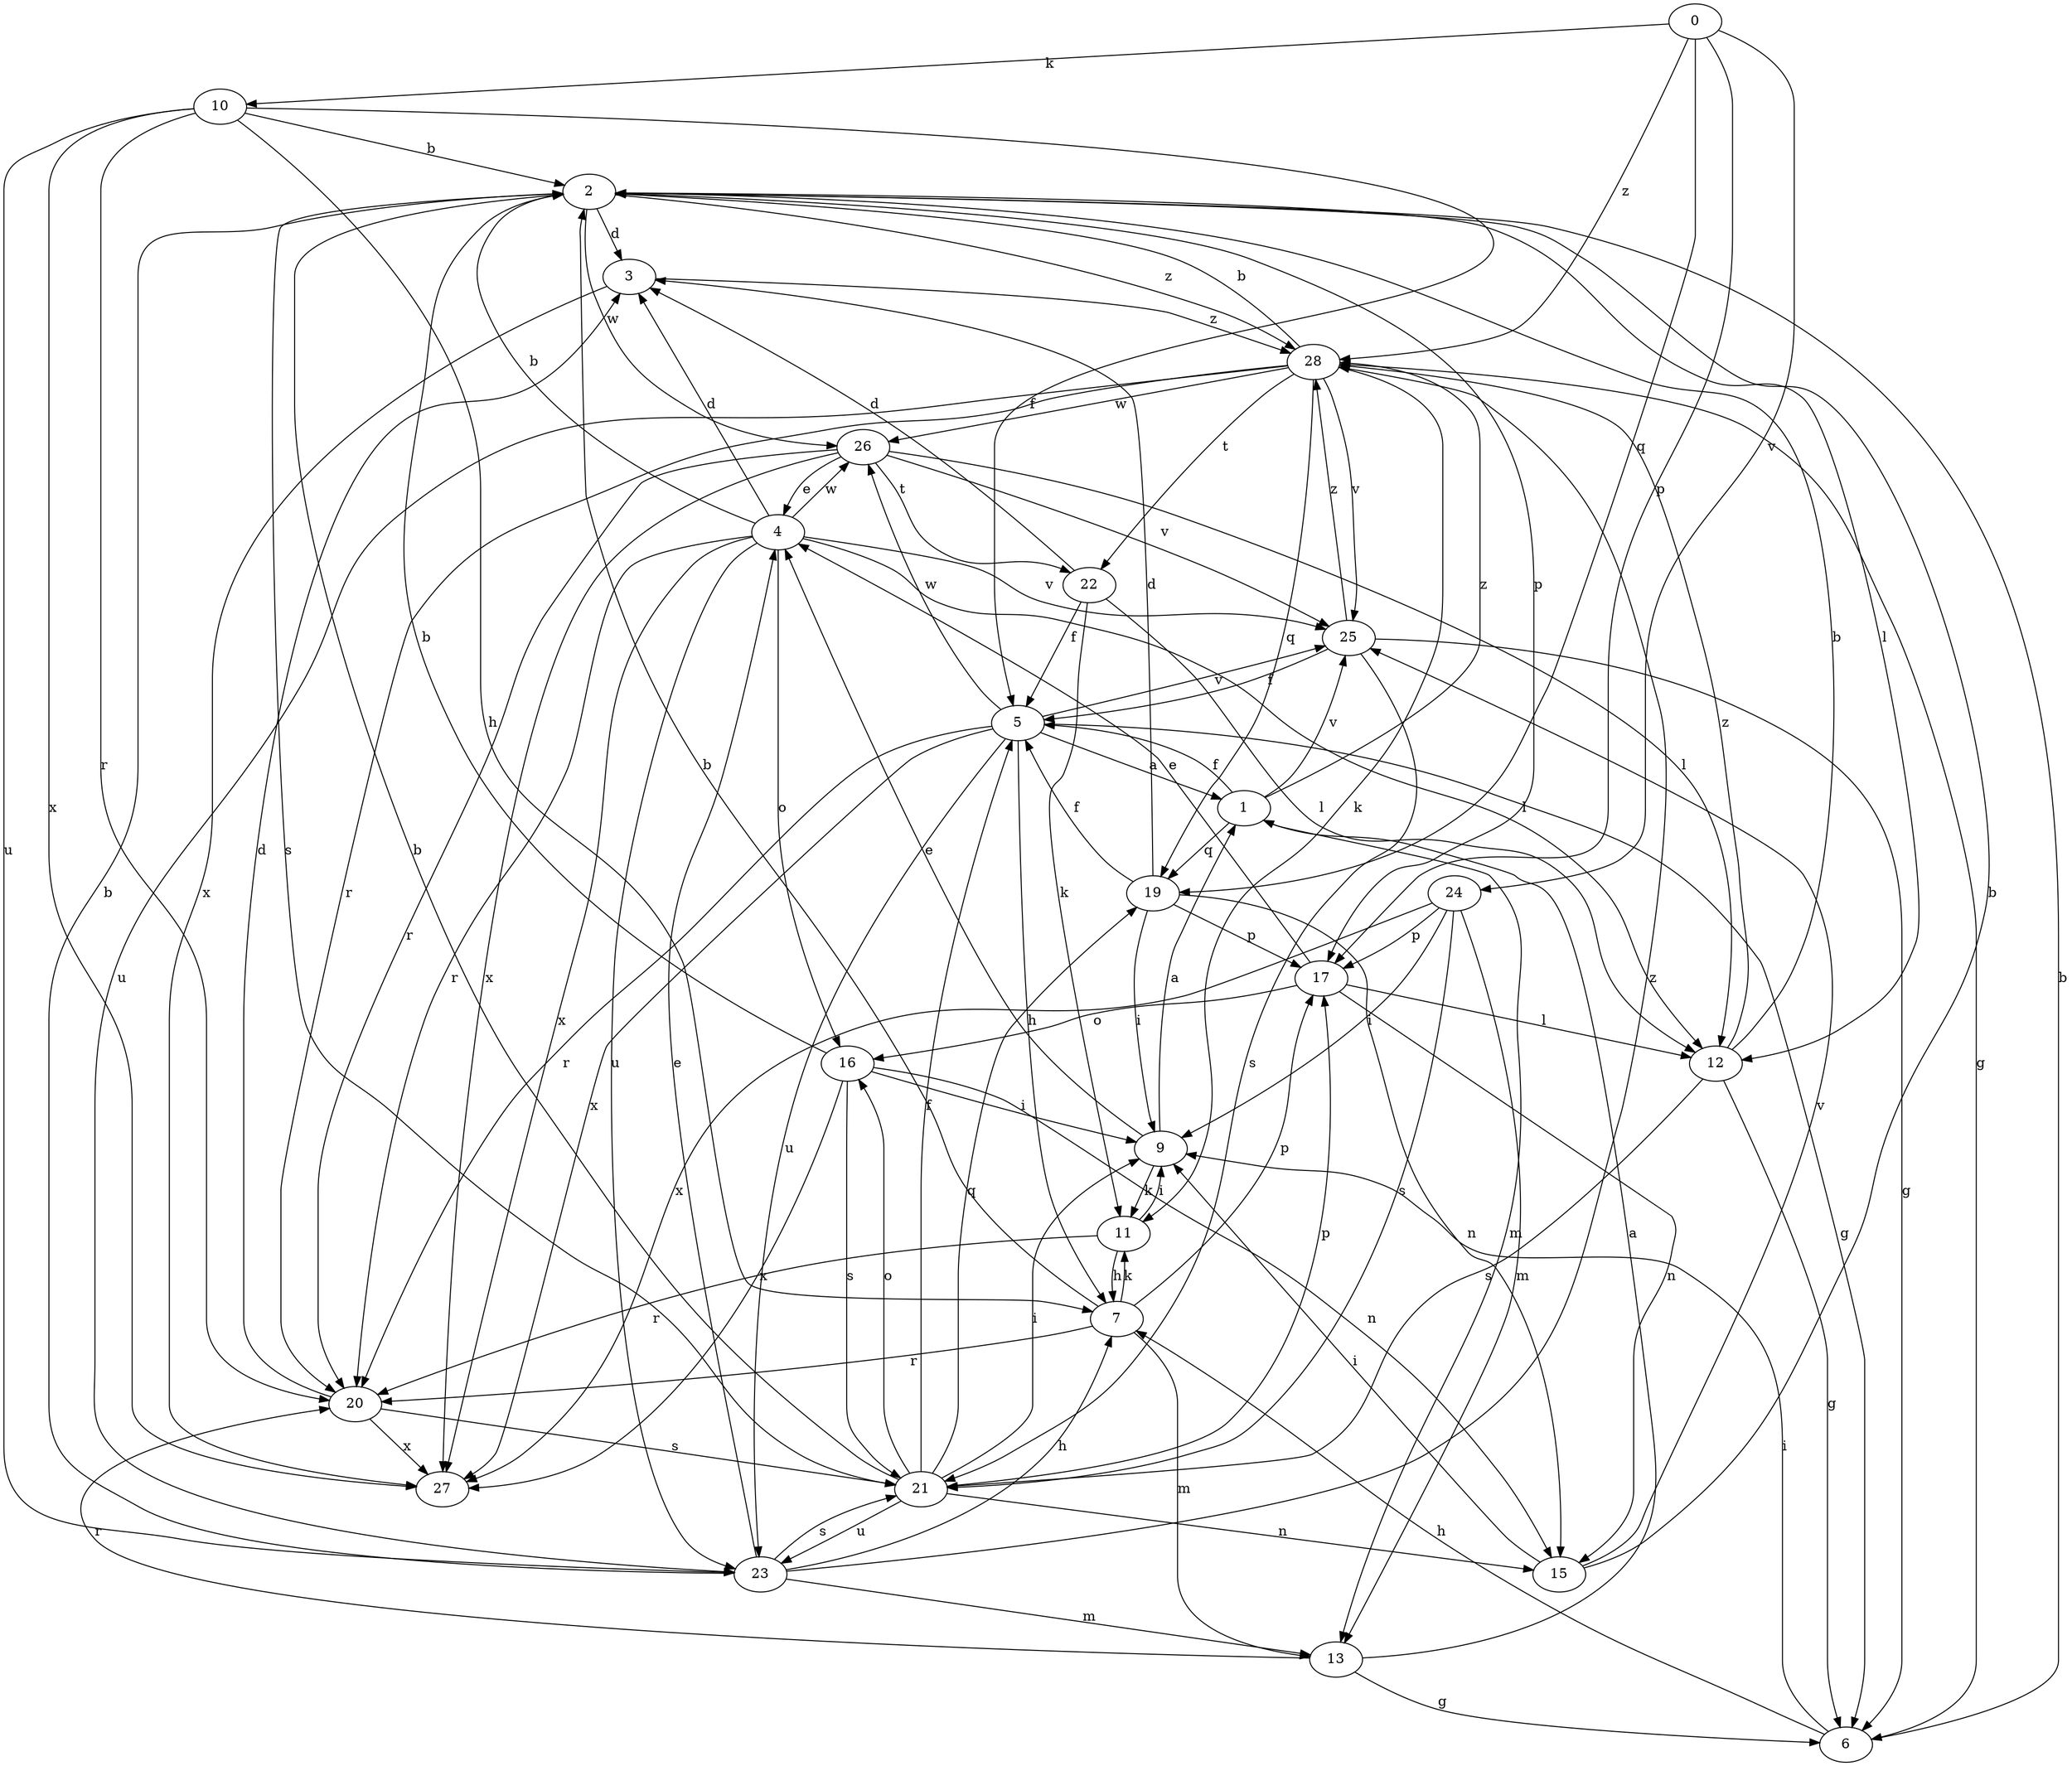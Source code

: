 strict digraph  {
0;
1;
2;
3;
4;
5;
6;
7;
9;
10;
11;
12;
13;
15;
16;
17;
19;
20;
21;
22;
23;
24;
25;
26;
27;
28;
0 -> 10  [label=k];
0 -> 17  [label=p];
0 -> 19  [label=q];
0 -> 24  [label=v];
0 -> 28  [label=z];
1 -> 5  [label=f];
1 -> 13  [label=m];
1 -> 19  [label=q];
1 -> 25  [label=v];
1 -> 28  [label=z];
2 -> 3  [label=d];
2 -> 12  [label=l];
2 -> 17  [label=p];
2 -> 21  [label=s];
2 -> 26  [label=w];
2 -> 28  [label=z];
3 -> 27  [label=x];
3 -> 28  [label=z];
4 -> 2  [label=b];
4 -> 3  [label=d];
4 -> 12  [label=l];
4 -> 16  [label=o];
4 -> 20  [label=r];
4 -> 23  [label=u];
4 -> 25  [label=v];
4 -> 26  [label=w];
4 -> 27  [label=x];
5 -> 1  [label=a];
5 -> 6  [label=g];
5 -> 7  [label=h];
5 -> 20  [label=r];
5 -> 23  [label=u];
5 -> 25  [label=v];
5 -> 26  [label=w];
5 -> 27  [label=x];
6 -> 2  [label=b];
6 -> 7  [label=h];
6 -> 9  [label=i];
7 -> 2  [label=b];
7 -> 11  [label=k];
7 -> 13  [label=m];
7 -> 17  [label=p];
7 -> 20  [label=r];
9 -> 1  [label=a];
9 -> 4  [label=e];
9 -> 11  [label=k];
10 -> 2  [label=b];
10 -> 5  [label=f];
10 -> 7  [label=h];
10 -> 20  [label=r];
10 -> 23  [label=u];
10 -> 27  [label=x];
11 -> 7  [label=h];
11 -> 9  [label=i];
11 -> 20  [label=r];
12 -> 2  [label=b];
12 -> 6  [label=g];
12 -> 21  [label=s];
12 -> 28  [label=z];
13 -> 1  [label=a];
13 -> 6  [label=g];
13 -> 20  [label=r];
15 -> 2  [label=b];
15 -> 9  [label=i];
15 -> 25  [label=v];
16 -> 2  [label=b];
16 -> 9  [label=i];
16 -> 15  [label=n];
16 -> 21  [label=s];
16 -> 27  [label=x];
17 -> 4  [label=e];
17 -> 12  [label=l];
17 -> 15  [label=n];
17 -> 16  [label=o];
19 -> 3  [label=d];
19 -> 5  [label=f];
19 -> 9  [label=i];
19 -> 15  [label=n];
19 -> 17  [label=p];
20 -> 3  [label=d];
20 -> 21  [label=s];
20 -> 27  [label=x];
21 -> 2  [label=b];
21 -> 5  [label=f];
21 -> 9  [label=i];
21 -> 15  [label=n];
21 -> 16  [label=o];
21 -> 17  [label=p];
21 -> 19  [label=q];
21 -> 23  [label=u];
22 -> 3  [label=d];
22 -> 5  [label=f];
22 -> 11  [label=k];
22 -> 12  [label=l];
23 -> 2  [label=b];
23 -> 4  [label=e];
23 -> 7  [label=h];
23 -> 13  [label=m];
23 -> 21  [label=s];
23 -> 28  [label=z];
24 -> 9  [label=i];
24 -> 13  [label=m];
24 -> 17  [label=p];
24 -> 21  [label=s];
24 -> 27  [label=x];
25 -> 5  [label=f];
25 -> 6  [label=g];
25 -> 21  [label=s];
25 -> 28  [label=z];
26 -> 4  [label=e];
26 -> 12  [label=l];
26 -> 20  [label=r];
26 -> 22  [label=t];
26 -> 25  [label=v];
26 -> 27  [label=x];
28 -> 2  [label=b];
28 -> 6  [label=g];
28 -> 11  [label=k];
28 -> 19  [label=q];
28 -> 20  [label=r];
28 -> 22  [label=t];
28 -> 23  [label=u];
28 -> 25  [label=v];
28 -> 26  [label=w];
}
